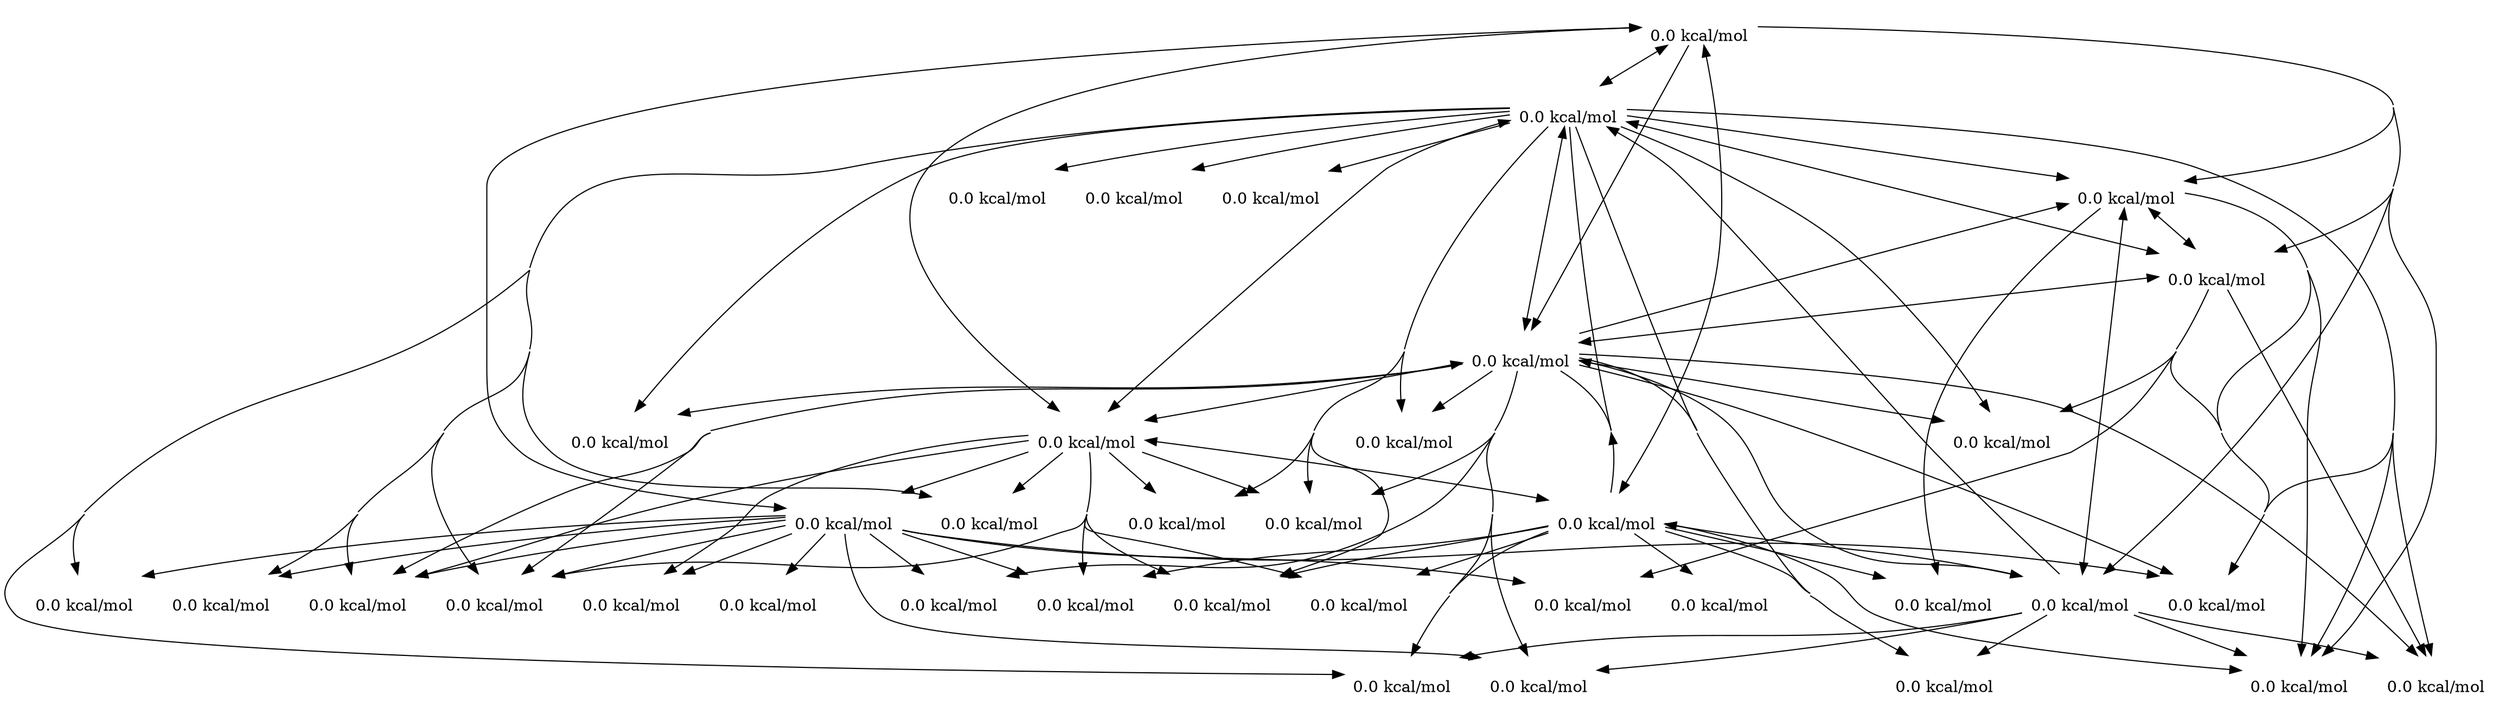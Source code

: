 digraph G  {
concentrate = true
    "BrBr.C=C" [image = "search/static/pics/BrBr.C=C.svg", label = "0.0 kcal/mol", shape = none, labelloc = b]
    "BrBr.C=C" -> "BrBr.C#C.[H][H]";
    "BrBr.C=C" -> "BrC=C.Br";
    "BrBr.C=C" -> "BrC[CH2+].[Br-]";
    "BrBr.C=C" -> "Br[BrH+].[CH-]=C";
    "BrBr.C=C" -> "[CH2-]C[Br+]Br";
    "BrBr.C=C" -> "C=[CH+].[Br-].Br";
    "BrBr.C=C" -> "[Br+]1CC1.[Br-]";
    "BrBr.C=C" -> "C=C[BrH+].[Br-]";
    "BrBr.C=C" -> "BrCCBr";
    "BrBr.C#C.[H][H]" [image = "search/static/pics/BrBr.C^C.[H][H].svg", label = "0.0 kcal/mol", shape = none, labelloc = b]
    "BrBr.C#C.[H][H]" -> "C#C[BrH+].[Br-].[H][H]";
    "BrBr.C#C.[H][H]" -> "[Br+]1C=C1.[Br-].[H][H]";
    "BrBr.C#C.[H][H]" -> "[C-]#C.Br[BrH+].[H][H]";
    "BrBr.C#C.[H][H]" -> "BrC#C.Br.[H][H]";
    "BrBr.C#C.[H][H]" -> "BrBr.C=C";
    "BrBr.C#C.[H][H]" -> "C#C.Br.Br";
    "BrBr.C#C.[H][H]" -> "C#[C+].[Br-].Br.[H][H]";
    "BrBr.C#C.[H][H]" -> "C$C.BrBr.[H][H].[H][H]";
    "BrBr.C#C.[H][H]" -> "[CH-]=C[Br+]Br.[H][H]";
    "BrBr.C#C.[H][H]" -> "C#C.[Br-].[BrH2+]";
    "BrBr.C#C.[H][H]" -> "BrC=[CH+].[Br-].[H][H]";
    "BrBr.C#C.[H][H]" -> "BrC=CBr.[H][H]";
    "BrC=C.Br" [image = "search/static/pics/BrC=C.Br.svg", label = "0.0 kcal/mol", shape = none, labelloc = b]
    "BrC=C.Br" -> "BrBr.C=C";
    "BrC=C.Br" -> "Br[C+]=C.[Br-].[H][H]";
    "BrC=C.Br" -> "[CH2-]C(Br)[BrH+]";
    "BrC=C.Br" -> "BrC=[CH+].[Br-].[H][H]";
    "BrC=C.Br" -> "C=C=[Br+].[Br-].[H][H]";
    "BrC=C.Br" -> "[CH-]=C=[Br+].Br.[H][H]";
    "BrC=C.Br" -> "C#C.Br.Br";
    "BrC=C.Br" -> "BrC#C.Br.[H][H]";
    "BrC=C.Br" -> "CC(Br)Br";
    "BrC=C.Br" -> "BrC(=C)Br.[H][H]";
    "BrC=C.Br" -> "BrC=CBr.[H][H]";
    "BrC=C.Br" -> "C[CH+]Br.[Br-]";
    "BrC=C.Br" -> "BrC[CH2+].[Br-]";
    "BrC=C.Br" -> "[CH-](Br)C[BrH+]";
    "BrC=C.Br" -> "Br[BrH+].[CH-]=C";
    "BrC=C.Br" -> "C=[CH+].[Br-].Br";
    "BrC=C.Br" -> "C=C[BrH+].[Br-]";
    "BrC=C.Br" -> "[CH-]=CBr.[BrH2+]";
    "BrC=C.Br" -> "BrCCBr";
    "BrC=C.Br" -> "[CH2-]C=[Br+].Br";
    "BrC=C.Br" -> "[CH-]=C[BrH+].Br";
    "BrC=C.Br" -> "CC=[Br+].[Br-]";
    "BrC=C.Br" -> "[C-](=C)Br.[BrH2+]";
    "BrC=C.Br" -> "C#C.[Br-].[BrH2+]";
    "BrC[CH2+].[Br-]" [image = "search/static/pics/BrC[CH2+].[Br-].svg", label = "0.0 kcal/mol", shape = none, labelloc = b]
    "BrC[CH2+].[Br-]" -> "Br[CH2+].[CH2-]Br";
    "BrC[CH2+].[Br-]" -> "[Br+]1CC1.[Br-]";
    "BrC[CH2+].[Br-]" -> "BrCCBr";
    "BrC[CH2+].[Br-]" -> "BrC=[CH+].[Br-].[H][H]";
    "BrC[CH2+].[Br-]" -> "C=[CH+].[Br-].Br";
    "Br[BrH+].[CH-]=C" [image = "search/static/pics/Br[BrH+].[CH-]=C.svg", label = "0.0 kcal/mol", shape = none, labelloc = b]
    "Br[BrH+].[CH-]=C" -> "BrBr.C#C.[H][H]";
    "Br[BrH+].[CH-]=C" -> "[C-]#C.Br[BrH+].[H][H]";
    "Br[BrH+].[CH-]=C" -> "BrC=C.Br";
    "Br[BrH+].[CH-]=C" -> "[CH-](Br)C[BrH+]";
    "Br[BrH+].[CH-]=C" -> "BrBr.C=C";
    "Br[BrH+].[CH-]=C" -> "[CH2-]C[Br+]Br";
    "Br[BrH+].[CH-]=C" -> "[CH-]=C[BrH+].Br";
    "Br[BrH+].[CH-]=C" -> "C#C.Br.Br";
    "Br[BrH+].[CH-]=C" -> "[C-](=C)Br.[BrH2+]";
    "Br[BrH+].[CH-]=C" -> "[CH-]=CBr.[BrH2+]";
    "Br[BrH+].[CH-]=C" -> "C=C[BrH+].[Br-]";
    "Br[BrH+].[CH-]=C" -> "[CH-]=C[Br+]Br.[H][H]";
    "Br[BrH+].[CH-]=C" -> "[CH2-]C([BrH+])Br";
    "Br[BrH+].[CH-]=C" -> "C#C.[Br-].[BrH2+]";
    "[CH2-]C[Br+]Br" [image = "search/static/pics/[CH2-]C[Br+]Br.svg", label = "0.0 kcal/mol", shape = none, labelloc = b]
    "[CH2-]C[Br+]Br" -> "BrC=C.Br";
    "[CH2-]C[Br+]Br" -> "[CH-](Br)C[BrH+]";
    "[CH2-]C[Br+]Br" -> "BrBr.C=C";
    "[CH2-]C[Br+]Br" -> "Br[CH2+].[CH2-]Br";
    "[CH2-]C[Br+]Br" -> "Br[BrH+].[CH-]=C";
    "[CH2-]C[Br+]Br" -> "[CH2-]C([BrH+])Br";
    "[CH2-]C[Br+]Br" -> "[CH2-]Br.C=[Br+]";
    "[CH2-]C[Br+]Br" -> "CC=[Br+].[Br-]";
    "[CH2-]C[Br+]Br" -> "[Br+]1CC1.[Br-]";
    "[CH2-]C[Br+]Br" -> "C=C[BrH+].[Br-]";
    "[CH2-]C[Br+]Br" -> "[CH-]=C[Br+]Br.[H][H]";
    "[CH2-]C[Br+]Br" -> "[CH2-]C=[Br+].Br";
    "[CH2-]C[Br+]Br" -> "BrCCBr";
    "C=[CH+].[Br-].Br" [image = "search/static/pics/C=[CH+].[Br-].Br.svg", label = "0.0 kcal/mol", shape = none, labelloc = b]
    "C=[CH+].[Br-].Br" -> "BrC=C.Br";
    "C=[CH+].[Br-].Br" -> "BrC[CH2+].[Br-]";
    "C=[CH+].[Br-].Br" -> "C[CH+]Br.[Br-]";
    "C=[CH+].[Br-].Br" -> "Br[C+]=C.[Br-].[H][H]";
    "C=[CH+].[Br-].Br" -> "C#[C+].[Br-].Br.[H][H]";
    "C=[CH+].[Br-].Br" -> "C=C[BrH+].[Br-]";
    "C=[CH+].[Br-].Br" -> "BrC=[CH+].[Br-].[H][H]";
    "[Br+]1CC1.[Br-]" [image = "search/static/pics/[Br+]1CC1.[Br-].svg", label = "0.0 kcal/mol", shape = none, labelloc = b]
    "[Br+]1CC1.[Br-]" -> "BrC[CH2+].[Br-]";
    "[Br+]1CC1.[Br-]" -> "BrC=C.Br";
    "[Br+]1CC1.[Br-]" -> "C[CH+]Br.[Br-]";
    "[Br+]1CC1.[Br-]" -> "[CH2-]C[Br+]Br";
    "[Br+]1CC1.[Br-]" -> "CC=[Br+].[Br-]";
    "[Br+]1CC1.[Br-]" -> "C=C[BrH+].[Br-]";
    "[Br+]1CC1.[Br-]" -> "[CH2-]C=[Br+].Br";
    "[Br+]1CC1.[Br-]" -> "BrCCBr";
    "[Br+]1CC1.[Br-]" -> "[Br+]1C=C1.[Br-].[H][H]";
    "C=C[BrH+].[Br-]" [image = "search/static/pics/C=C[BrH+].[Br-].svg", label = "0.0 kcal/mol", shape = none, labelloc = b]
    "C=C[BrH+].[Br-]" -> "C=C=[Br+].[Br-].[H][H]";
    "C=C[BrH+].[Br-]" -> "Br[BrH+].[CH-]=C";
    "C=C[BrH+].[Br-]" -> "C#C[BrH+].[Br-].[H][H]";
    "C=C[BrH+].[Br-]" -> "BrC=C.Br";
    "C=C[BrH+].[Br-]" -> "BrC[CH2+].[Br-]";
    "C=C[BrH+].[Br-]" -> "C#C.[Br-].[BrH2+]";
    "C=C[BrH+].[Br-]" -> "C[CH+]Br.[Br-]";
    "C=C[BrH+].[Br-]" -> "Br[C+]=C.[Br-].[H][H]";
    "C=C[BrH+].[Br-]" -> "C=[CH+].[Br-].Br";
    "C=C[BrH+].[Br-]" -> "C#C.Br.Br";
    "C=C[BrH+].[Br-]" -> "CC=[Br+].[Br-]";
    "C=C[BrH+].[Br-]" -> "[CH2-]C(Br)[BrH+]";
    "C=C[BrH+].[Br-]" -> "[CH-]=C[BrH+].Br";
    "C=C[BrH+].[Br-]" -> "[CH2-]C=[Br+].Br";
    "C=C[BrH+].[Br-]" -> "BrC=[CH+].[Br-].[H][H]";
    "C=C[BrH+].[Br-]" -> "[Br+]1C=C1.[Br-].[H][H]";
    "BrCCBr" [image = "search/static/pics/BrCCBr.svg", label = "0.0 kcal/mol", shape = none, labelloc = b]
    "C#C[BrH+].[Br-].[H][H]" [image = "search/static/pics/C^C[BrH+].[Br-].[H][H].svg", label = "0.0 kcal/mol", shape = none, labelloc = b]
    "[Br+]1C=C1.[Br-].[H][H]" [image = "search/static/pics/[Br+]1C=C1.[Br-].[H][H].svg", label = "0.0 kcal/mol", shape = none, labelloc = b]
    "[C-]#C.Br[BrH+].[H][H]" [image = "search/static/pics/[C-]^C.Br[BrH+].[H][H].svg", label = "0.0 kcal/mol", shape = none, labelloc = b]
    "BrC#C.Br.[H][H]" [image = "search/static/pics/BrC^C.Br.[H][H].svg", label = "0.0 kcal/mol", shape = none, labelloc = b]
    "C#C.Br.Br" [image = "search/static/pics/C^C.Br.Br.svg", label = "0.0 kcal/mol", shape = none, labelloc = b]
    "C#[C+].[Br-].Br.[H][H]" [image = "search/static/pics/C^[C+].[Br-].Br.[H][H].svg", label = "0.0 kcal/mol", shape = none, labelloc = b]
    "C$C.BrBr.[H][H].[H][H]" [image = "search/static/pics/C$C.BrBr.[H][H].[H][H].svg", label = "0.0 kcal/mol", shape = none, labelloc = b]
    "[CH-]=C[Br+]Br.[H][H]" [image = "search/static/pics/[CH-]=C[Br+]Br.[H][H].svg", label = "0.0 kcal/mol", shape = none, labelloc = b]
    "C#C.[Br-].[BrH2+]" [image = "search/static/pics/C^C.[Br-].[BrH2+].svg", label = "0.0 kcal/mol", shape = none, labelloc = b]
    "BrC=[CH+].[Br-].[H][H]" [image = "search/static/pics/BrC=[CH+].[Br-].[H][H].svg", label = "0.0 kcal/mol", shape = none, labelloc = b]
    "BrC=CBr.[H][H]" [image = "search/static/pics/BrC=CBr.[H][H].svg", label = "0.0 kcal/mol", shape = none, labelloc = b]
    "Br[C+]=C.[Br-].[H][H]" [image = "search/static/pics/Br[C+]=C.[Br-].[H][H].svg", label = "0.0 kcal/mol", shape = none, labelloc = b]
    "[CH2-]C(Br)[BrH+]" [image = "search/static/pics/[CH2-]C(Br)[BrH+].svg", label = "0.0 kcal/mol", shape = none, labelloc = b]
    "C=C=[Br+].[Br-].[H][H]" [image = "search/static/pics/C=C=[Br+].[Br-].[H][H].svg", label = "0.0 kcal/mol", shape = none, labelloc = b]
    "[CH-]=C=[Br+].Br.[H][H]" [image = "search/static/pics/[CH-]=C=[Br+].Br.[H][H].svg", label = "0.0 kcal/mol", shape = none, labelloc = b]
    "CC(Br)Br" [image = "search/static/pics/CC(Br)Br.svg", label = "0.0 kcal/mol", shape = none, labelloc = b]
    "BrC(=C)Br.[H][H]" [image = "search/static/pics/BrC(=C)Br.[H][H].svg", label = "0.0 kcal/mol", shape = none, labelloc = b]
    "C[CH+]Br.[Br-]" [image = "search/static/pics/C[CH+]Br.[Br-].svg", label = "0.0 kcal/mol", shape = none, labelloc = b]
    "[CH-](Br)C[BrH+]" [image = "search/static/pics/[CH-](Br)C[BrH+].svg", label = "0.0 kcal/mol", shape = none, labelloc = b]
    "[CH-]=CBr.[BrH2+]" [image = "search/static/pics/[CH-]=CBr.[BrH2+].svg", label = "0.0 kcal/mol", shape = none, labelloc = b]
    "[CH2-]C=[Br+].Br" [image = "search/static/pics/[CH2-]C=[Br+].Br.svg", label = "0.0 kcal/mol", shape = none, labelloc = b]
    "[CH-]=C[BrH+].Br" [image = "search/static/pics/[CH-]=C[BrH+].Br.svg", label = "0.0 kcal/mol", shape = none, labelloc = b]
    "CC=[Br+].[Br-]" [image = "search/static/pics/CC=[Br+].[Br-].svg", label = "0.0 kcal/mol", shape = none, labelloc = b]
    "[C-](=C)Br.[BrH2+]" [image = "search/static/pics/[C-](=C)Br.[BrH2+].svg", label = "0.0 kcal/mol", shape = none, labelloc = b]
    "Br[CH2+].[CH2-]Br" [image = "search/static/pics/Br[CH2+].[CH2-]Br.svg", label = "0.0 kcal/mol", shape = none, labelloc = b]
    "[CH2-]C([BrH+])Br" [image = "search/static/pics/[CH2-]C([BrH+])Br.svg", label = "0.0 kcal/mol", shape = none, labelloc = b]
    "[CH2-]Br.C=[Br+]" [image = "search/static/pics/[CH2-]Br.C=[Br+].svg", label = "0.0 kcal/mol", shape = none, labelloc = b]
}
